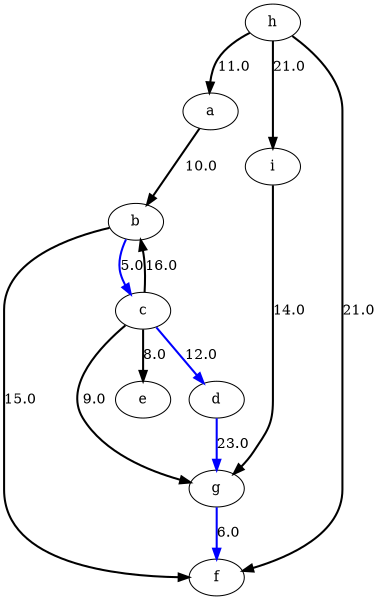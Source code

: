 digraph G {
size ="4,4";
a -> b [style=bold,label="10.0"];
b -> f [style=bold,label="15.0"];
b -> c [style=bold,label="5.0",color=blue];
c -> b [style=bold,label="16.0"];
c -> g [style=bold,label="9.0"];
c -> e [style=bold,label="8.0"];
c -> d [style=bold,label="12.0",color=blue];
d -> g [style=bold,label="23.0",color=blue];
g -> f [style=bold,label="6.0",color=blue];
h -> a [style=bold,label="11.0"];
h -> f [style=bold,label="21.0"];
h -> i [style=bold,label="21.0"];
i -> g [style=bold,label="14.0"];
}